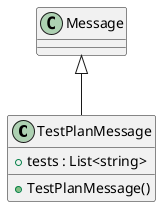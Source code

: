 @startuml
class TestPlanMessage {
    + tests : List<string>
    + TestPlanMessage()
}
Message <|-- TestPlanMessage
@enduml
